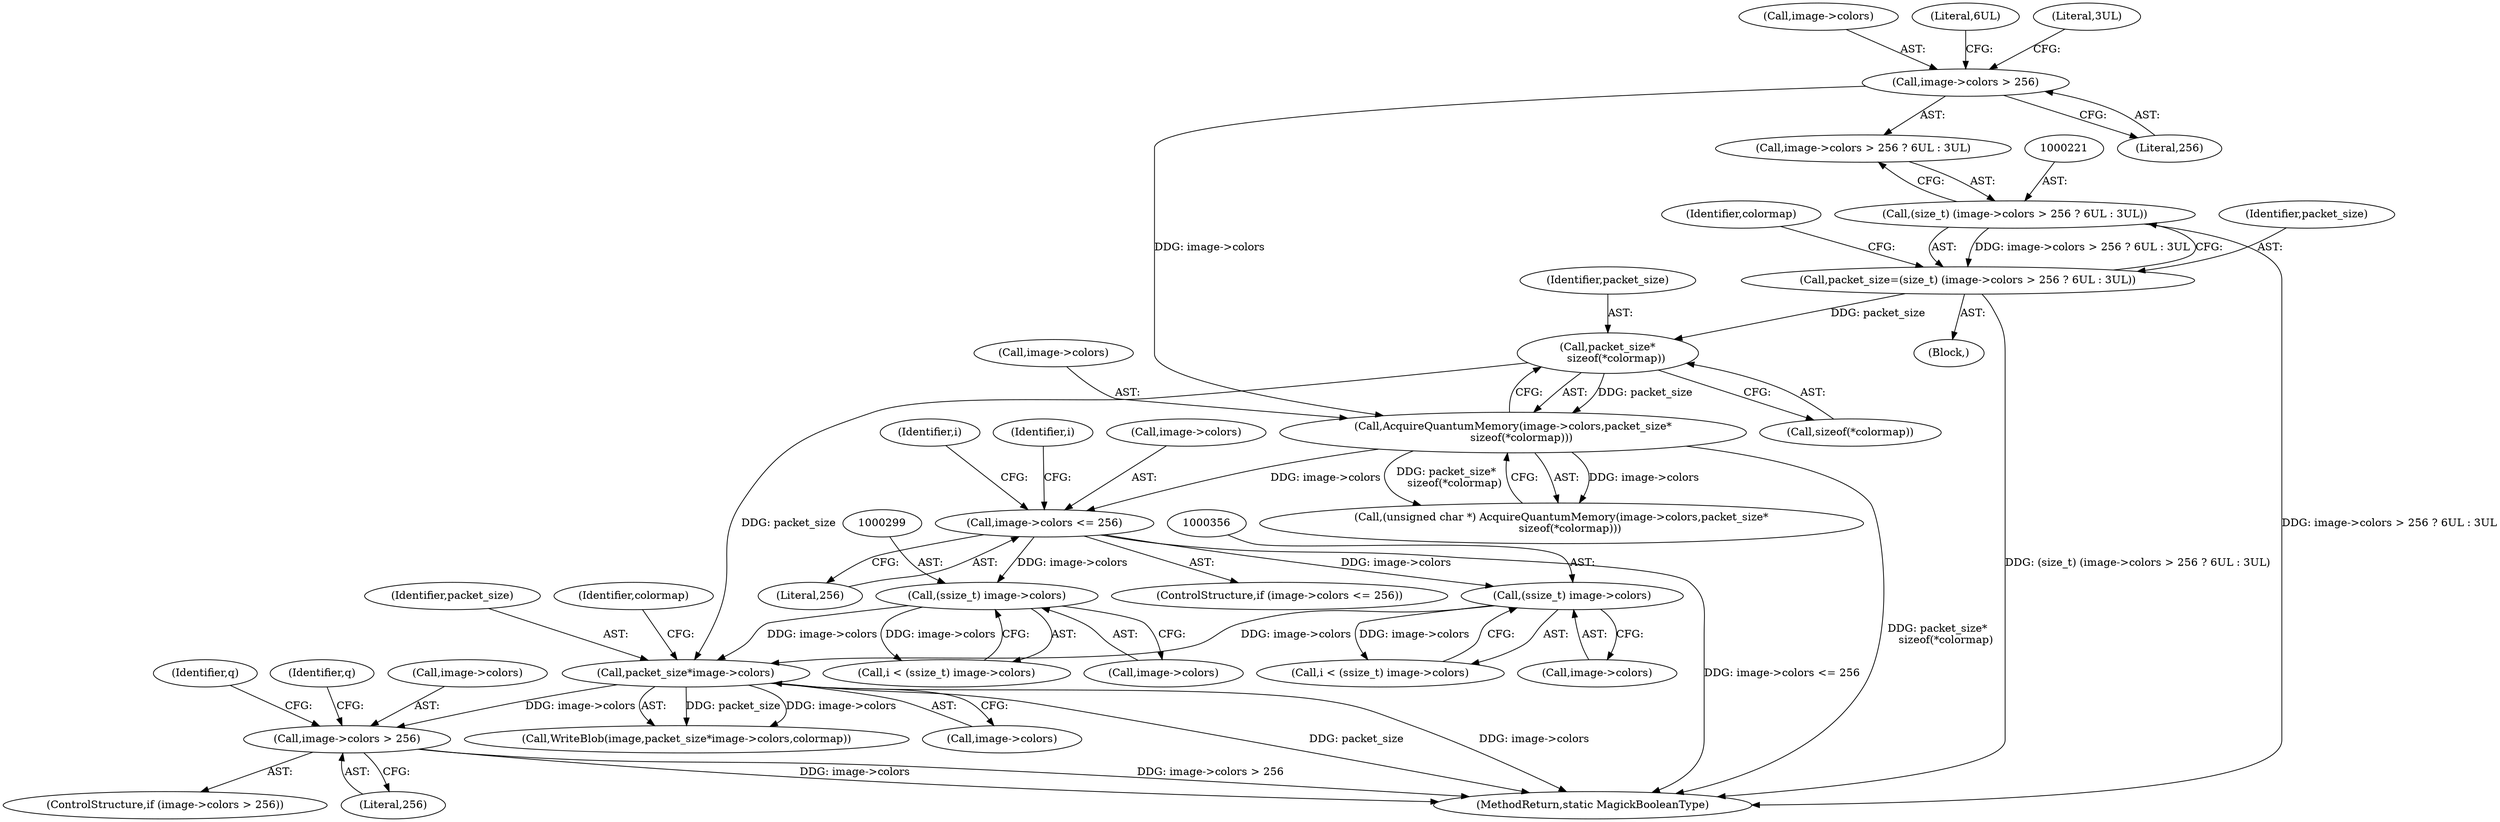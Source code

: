digraph "0_ImageMagick_6233ef75bb973745ab1092b59aea8fe316f09074@pointer" {
"1000532" [label="(Call,image->colors > 256)"];
"1000463" [label="(Call,packet_size*image->colors)"];
"1000238" [label="(Call,packet_size*\n     sizeof(*colormap))"];
"1000218" [label="(Call,packet_size=(size_t) (image->colors > 256 ? 6UL : 3UL))"];
"1000220" [label="(Call,(size_t) (image->colors > 256 ? 6UL : 3UL))"];
"1000355" [label="(Call,(ssize_t) image->colors)"];
"1000287" [label="(Call,image->colors <= 256)"];
"1000234" [label="(Call,AcquireQuantumMemory(image->colors,packet_size*\n     sizeof(*colormap)))"];
"1000223" [label="(Call,image->colors > 256)"];
"1000298" [label="(Call,(ssize_t) image->colors)"];
"1000218" [label="(Call,packet_size=(size_t) (image->colors > 256 ? 6UL : 3UL))"];
"1000232" [label="(Call,(unsigned char *) AcquireQuantumMemory(image->colors,packet_size*\n     sizeof(*colormap)))"];
"1000287" [label="(Call,image->colors <= 256)"];
"1000227" [label="(Literal,256)"];
"1000540" [label="(Identifier,q)"];
"1000224" [label="(Call,image->colors)"];
"1000531" [label="(ControlStructure,if (image->colors > 256))"];
"1000583" [label="(MethodReturn,static MagickBooleanType)"];
"1000536" [label="(Literal,256)"];
"1000294" [label="(Identifier,i)"];
"1000234" [label="(Call,AcquireQuantumMemory(image->colors,packet_size*\n     sizeof(*colormap)))"];
"1000461" [label="(Call,WriteBlob(image,packet_size*image->colors,colormap))"];
"1000351" [label="(Identifier,i)"];
"1000554" [label="(Identifier,q)"];
"1000463" [label="(Call,packet_size*image->colors)"];
"1000228" [label="(Literal,6UL)"];
"1000355" [label="(Call,(ssize_t) image->colors)"];
"1000357" [label="(Call,image->colors)"];
"1000223" [label="(Call,image->colors > 256)"];
"1000235" [label="(Call,image->colors)"];
"1000220" [label="(Call,(size_t) (image->colors > 256 ? 6UL : 3UL))"];
"1000240" [label="(Call,sizeof(*colormap))"];
"1000231" [label="(Identifier,colormap)"];
"1000464" [label="(Identifier,packet_size)"];
"1000465" [label="(Call,image->colors)"];
"1000298" [label="(Call,(ssize_t) image->colors)"];
"1000219" [label="(Identifier,packet_size)"];
"1000229" [label="(Literal,3UL)"];
"1000288" [label="(Call,image->colors)"];
"1000107" [label="(Block,)"];
"1000300" [label="(Call,image->colors)"];
"1000291" [label="(Literal,256)"];
"1000286" [label="(ControlStructure,if (image->colors <= 256))"];
"1000353" [label="(Call,i < (ssize_t) image->colors)"];
"1000468" [label="(Identifier,colormap)"];
"1000239" [label="(Identifier,packet_size)"];
"1000296" [label="(Call,i < (ssize_t) image->colors)"];
"1000532" [label="(Call,image->colors > 256)"];
"1000533" [label="(Call,image->colors)"];
"1000222" [label="(Call,image->colors > 256 ? 6UL : 3UL)"];
"1000238" [label="(Call,packet_size*\n     sizeof(*colormap))"];
"1000532" -> "1000531"  [label="AST: "];
"1000532" -> "1000536"  [label="CFG: "];
"1000533" -> "1000532"  [label="AST: "];
"1000536" -> "1000532"  [label="AST: "];
"1000540" -> "1000532"  [label="CFG: "];
"1000554" -> "1000532"  [label="CFG: "];
"1000532" -> "1000583"  [label="DDG: image->colors"];
"1000532" -> "1000583"  [label="DDG: image->colors > 256"];
"1000463" -> "1000532"  [label="DDG: image->colors"];
"1000463" -> "1000461"  [label="AST: "];
"1000463" -> "1000465"  [label="CFG: "];
"1000464" -> "1000463"  [label="AST: "];
"1000465" -> "1000463"  [label="AST: "];
"1000468" -> "1000463"  [label="CFG: "];
"1000463" -> "1000583"  [label="DDG: image->colors"];
"1000463" -> "1000583"  [label="DDG: packet_size"];
"1000463" -> "1000461"  [label="DDG: packet_size"];
"1000463" -> "1000461"  [label="DDG: image->colors"];
"1000238" -> "1000463"  [label="DDG: packet_size"];
"1000355" -> "1000463"  [label="DDG: image->colors"];
"1000298" -> "1000463"  [label="DDG: image->colors"];
"1000238" -> "1000234"  [label="AST: "];
"1000238" -> "1000240"  [label="CFG: "];
"1000239" -> "1000238"  [label="AST: "];
"1000240" -> "1000238"  [label="AST: "];
"1000234" -> "1000238"  [label="CFG: "];
"1000238" -> "1000234"  [label="DDG: packet_size"];
"1000218" -> "1000238"  [label="DDG: packet_size"];
"1000218" -> "1000107"  [label="AST: "];
"1000218" -> "1000220"  [label="CFG: "];
"1000219" -> "1000218"  [label="AST: "];
"1000220" -> "1000218"  [label="AST: "];
"1000231" -> "1000218"  [label="CFG: "];
"1000218" -> "1000583"  [label="DDG: (size_t) (image->colors > 256 ? 6UL : 3UL)"];
"1000220" -> "1000218"  [label="DDG: image->colors > 256 ? 6UL : 3UL"];
"1000220" -> "1000222"  [label="CFG: "];
"1000221" -> "1000220"  [label="AST: "];
"1000222" -> "1000220"  [label="AST: "];
"1000220" -> "1000583"  [label="DDG: image->colors > 256 ? 6UL : 3UL"];
"1000355" -> "1000353"  [label="AST: "];
"1000355" -> "1000357"  [label="CFG: "];
"1000356" -> "1000355"  [label="AST: "];
"1000357" -> "1000355"  [label="AST: "];
"1000353" -> "1000355"  [label="CFG: "];
"1000355" -> "1000353"  [label="DDG: image->colors"];
"1000287" -> "1000355"  [label="DDG: image->colors"];
"1000287" -> "1000286"  [label="AST: "];
"1000287" -> "1000291"  [label="CFG: "];
"1000288" -> "1000287"  [label="AST: "];
"1000291" -> "1000287"  [label="AST: "];
"1000294" -> "1000287"  [label="CFG: "];
"1000351" -> "1000287"  [label="CFG: "];
"1000287" -> "1000583"  [label="DDG: image->colors <= 256"];
"1000234" -> "1000287"  [label="DDG: image->colors"];
"1000287" -> "1000298"  [label="DDG: image->colors"];
"1000234" -> "1000232"  [label="AST: "];
"1000235" -> "1000234"  [label="AST: "];
"1000232" -> "1000234"  [label="CFG: "];
"1000234" -> "1000583"  [label="DDG: packet_size*\n     sizeof(*colormap)"];
"1000234" -> "1000232"  [label="DDG: image->colors"];
"1000234" -> "1000232"  [label="DDG: packet_size*\n     sizeof(*colormap)"];
"1000223" -> "1000234"  [label="DDG: image->colors"];
"1000223" -> "1000222"  [label="AST: "];
"1000223" -> "1000227"  [label="CFG: "];
"1000224" -> "1000223"  [label="AST: "];
"1000227" -> "1000223"  [label="AST: "];
"1000228" -> "1000223"  [label="CFG: "];
"1000229" -> "1000223"  [label="CFG: "];
"1000298" -> "1000296"  [label="AST: "];
"1000298" -> "1000300"  [label="CFG: "];
"1000299" -> "1000298"  [label="AST: "];
"1000300" -> "1000298"  [label="AST: "];
"1000296" -> "1000298"  [label="CFG: "];
"1000298" -> "1000296"  [label="DDG: image->colors"];
}
